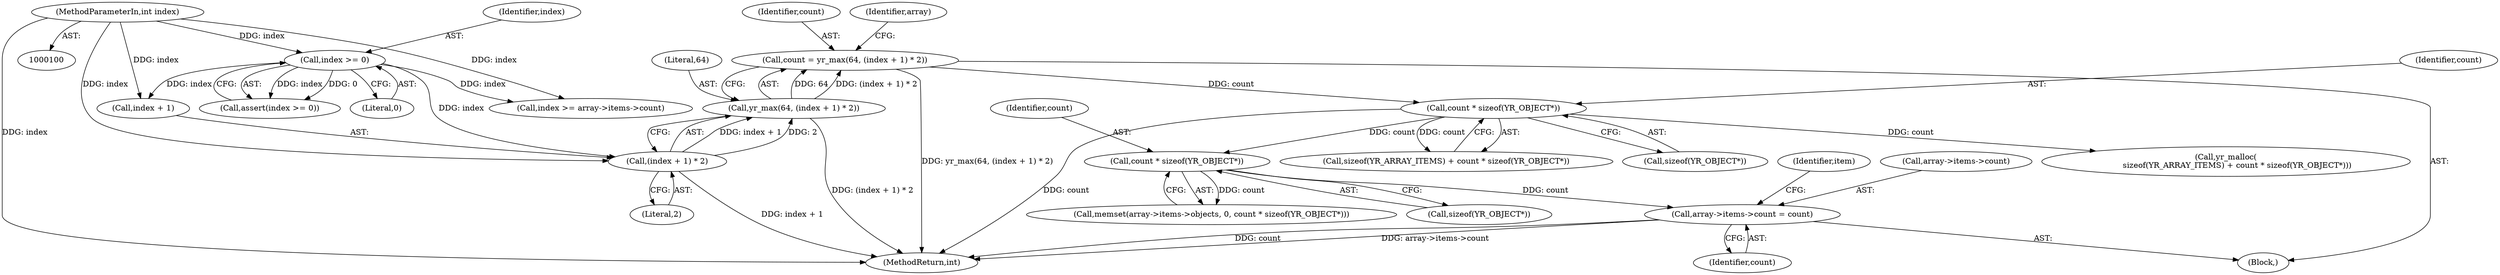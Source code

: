 digraph "0_yara_4a342f01e5439b9bb901aff1c6c23c536baeeb3f_0@pointer" {
"1000171" [label="(Call,array->items->count = count)"];
"1000167" [label="(Call,count * sizeof(YR_OBJECT*))"];
"1000148" [label="(Call,count * sizeof(YR_OBJECT*))"];
"1000129" [label="(Call,count = yr_max(64, (index + 1) * 2))"];
"1000131" [label="(Call,yr_max(64, (index + 1) * 2))"];
"1000133" [label="(Call,(index + 1) * 2)"];
"1000109" [label="(Call,index >= 0)"];
"1000103" [label="(MethodParameterIn,int index)"];
"1000140" [label="(Identifier,array)"];
"1000177" [label="(Identifier,count)"];
"1000169" [label="(Call,sizeof(YR_OBJECT*))"];
"1000180" [label="(Call,index >= array->items->count)"];
"1000148" [label="(Call,count * sizeof(YR_OBJECT*))"];
"1000144" [label="(Call,yr_malloc(\n         sizeof(YR_ARRAY_ITEMS) + count * sizeof(YR_OBJECT*)))"];
"1000111" [label="(Literal,0)"];
"1000160" [label="(Call,memset(array->items->objects, 0, count * sizeof(YR_OBJECT*)))"];
"1000128" [label="(Block,)"];
"1000108" [label="(Call,assert(index >= 0))"];
"1000133" [label="(Call,(index + 1) * 2)"];
"1000103" [label="(MethodParameterIn,int index)"];
"1000109" [label="(Call,index >= 0)"];
"1000110" [label="(Identifier,index)"];
"1000171" [label="(Call,array->items->count = count)"];
"1000150" [label="(Call,sizeof(YR_OBJECT*))"];
"1000253" [label="(Identifier,item)"];
"1000131" [label="(Call,yr_max(64, (index + 1) * 2))"];
"1000267" [label="(MethodReturn,int)"];
"1000129" [label="(Call,count = yr_max(64, (index + 1) * 2))"];
"1000167" [label="(Call,count * sizeof(YR_OBJECT*))"];
"1000149" [label="(Identifier,count)"];
"1000137" [label="(Literal,2)"];
"1000130" [label="(Identifier,count)"];
"1000134" [label="(Call,index + 1)"];
"1000132" [label="(Literal,64)"];
"1000168" [label="(Identifier,count)"];
"1000172" [label="(Call,array->items->count)"];
"1000145" [label="(Call,sizeof(YR_ARRAY_ITEMS) + count * sizeof(YR_OBJECT*))"];
"1000171" -> "1000128"  [label="AST: "];
"1000171" -> "1000177"  [label="CFG: "];
"1000172" -> "1000171"  [label="AST: "];
"1000177" -> "1000171"  [label="AST: "];
"1000253" -> "1000171"  [label="CFG: "];
"1000171" -> "1000267"  [label="DDG: array->items->count"];
"1000171" -> "1000267"  [label="DDG: count"];
"1000167" -> "1000171"  [label="DDG: count"];
"1000167" -> "1000160"  [label="AST: "];
"1000167" -> "1000169"  [label="CFG: "];
"1000168" -> "1000167"  [label="AST: "];
"1000169" -> "1000167"  [label="AST: "];
"1000160" -> "1000167"  [label="CFG: "];
"1000167" -> "1000160"  [label="DDG: count"];
"1000148" -> "1000167"  [label="DDG: count"];
"1000148" -> "1000145"  [label="AST: "];
"1000148" -> "1000150"  [label="CFG: "];
"1000149" -> "1000148"  [label="AST: "];
"1000150" -> "1000148"  [label="AST: "];
"1000145" -> "1000148"  [label="CFG: "];
"1000148" -> "1000267"  [label="DDG: count"];
"1000148" -> "1000144"  [label="DDG: count"];
"1000148" -> "1000145"  [label="DDG: count"];
"1000129" -> "1000148"  [label="DDG: count"];
"1000129" -> "1000128"  [label="AST: "];
"1000129" -> "1000131"  [label="CFG: "];
"1000130" -> "1000129"  [label="AST: "];
"1000131" -> "1000129"  [label="AST: "];
"1000140" -> "1000129"  [label="CFG: "];
"1000129" -> "1000267"  [label="DDG: yr_max(64, (index + 1) * 2)"];
"1000131" -> "1000129"  [label="DDG: 64"];
"1000131" -> "1000129"  [label="DDG: (index + 1) * 2"];
"1000131" -> "1000133"  [label="CFG: "];
"1000132" -> "1000131"  [label="AST: "];
"1000133" -> "1000131"  [label="AST: "];
"1000131" -> "1000267"  [label="DDG: (index + 1) * 2"];
"1000133" -> "1000131"  [label="DDG: index + 1"];
"1000133" -> "1000131"  [label="DDG: 2"];
"1000133" -> "1000137"  [label="CFG: "];
"1000134" -> "1000133"  [label="AST: "];
"1000137" -> "1000133"  [label="AST: "];
"1000133" -> "1000267"  [label="DDG: index + 1"];
"1000109" -> "1000133"  [label="DDG: index"];
"1000103" -> "1000133"  [label="DDG: index"];
"1000109" -> "1000108"  [label="AST: "];
"1000109" -> "1000111"  [label="CFG: "];
"1000110" -> "1000109"  [label="AST: "];
"1000111" -> "1000109"  [label="AST: "];
"1000108" -> "1000109"  [label="CFG: "];
"1000109" -> "1000108"  [label="DDG: index"];
"1000109" -> "1000108"  [label="DDG: 0"];
"1000103" -> "1000109"  [label="DDG: index"];
"1000109" -> "1000134"  [label="DDG: index"];
"1000109" -> "1000180"  [label="DDG: index"];
"1000103" -> "1000100"  [label="AST: "];
"1000103" -> "1000267"  [label="DDG: index"];
"1000103" -> "1000134"  [label="DDG: index"];
"1000103" -> "1000180"  [label="DDG: index"];
}
